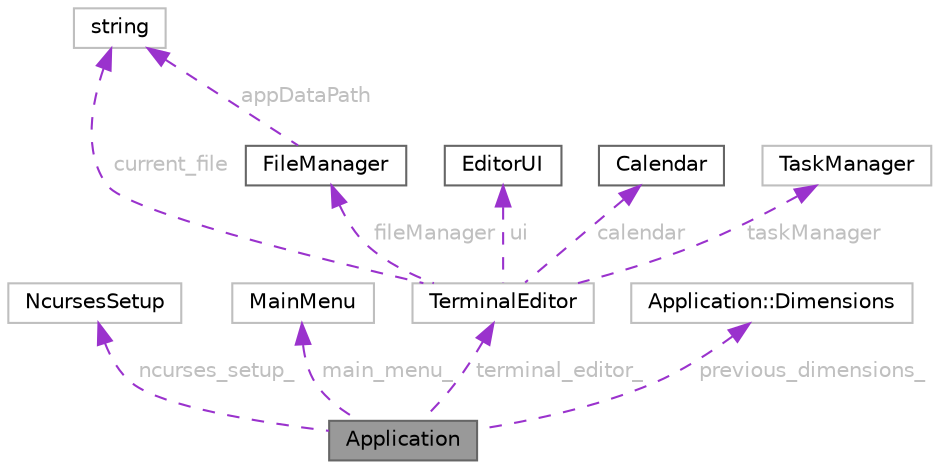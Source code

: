 digraph "Application"
{
 // LATEX_PDF_SIZE
  bgcolor="transparent";
  edge [fontname=Helvetica,fontsize=10,labelfontname=Helvetica,labelfontsize=10];
  node [fontname=Helvetica,fontsize=10,shape=box,height=0.2,width=0.4];
  Node1 [id="Node000001",label="Application",height=0.2,width=0.4,color="gray40", fillcolor="grey60", style="filled", fontcolor="black",tooltip="Main application class managing terminal editor and main menu interfaces @Author Runcong Zhu."];
  Node2 -> Node1 [id="edge1_Node000001_Node000002",dir="back",color="darkorchid3",style="dashed",tooltip=" ",label=" ncurses_setup_",fontcolor="grey" ];
  Node2 [id="Node000002",label="NcursesSetup",height=0.2,width=0.4,color="grey75", fillcolor="white", style="filled",URL="$classNcursesSetup.html",tooltip=" "];
  Node3 -> Node1 [id="edge2_Node000001_Node000003",dir="back",color="darkorchid3",style="dashed",tooltip=" ",label=" main_menu_",fontcolor="grey" ];
  Node3 [id="Node000003",label="MainMenu",height=0.2,width=0.4,color="grey75", fillcolor="white", style="filled",URL="$classMainMenu.html",tooltip=" "];
  Node4 -> Node1 [id="edge3_Node000001_Node000004",dir="back",color="darkorchid3",style="dashed",tooltip=" ",label=" terminal_editor_",fontcolor="grey" ];
  Node4 [id="Node000004",label="TerminalEditor",height=0.2,width=0.4,color="grey75", fillcolor="white", style="filled",URL="$classTerminalEditor.html",tooltip=" "];
  Node5 -> Node4 [id="edge4_Node000004_Node000005",dir="back",color="darkorchid3",style="dashed",tooltip=" ",label=" fileManager",fontcolor="grey" ];
  Node5 [id="Node000005",label="FileManager",height=0.2,width=0.4,color="gray40", fillcolor="white", style="filled",URL="$classFileManager.html",tooltip="The FileManager class is responsible for managing file operations such as loading,..."];
  Node6 -> Node5 [id="edge5_Node000005_Node000006",dir="back",color="darkorchid3",style="dashed",tooltip=" ",label=" appDataPath",fontcolor="grey" ];
  Node6 [id="Node000006",label="string",height=0.2,width=0.4,color="grey75", fillcolor="white", style="filled",tooltip=" "];
  Node7 -> Node4 [id="edge6_Node000004_Node000007",dir="back",color="darkorchid3",style="dashed",tooltip=" ",label=" ui",fontcolor="grey" ];
  Node7 [id="Node000007",label="EditorUI",height=0.2,width=0.4,color="gray40", fillcolor="white", style="filled",URL="$classEditorUI.html",tooltip="Handles the rendering and interaction of a text editor's user interface."];
  Node8 -> Node4 [id="edge7_Node000004_Node000008",dir="back",color="darkorchid3",style="dashed",tooltip=" ",label=" calendar",fontcolor="grey" ];
  Node8 [id="Node000008",label="Calendar",height=0.2,width=0.4,color="gray40", fillcolor="white", style="filled",URL="$classCalendar.html",tooltip="Manages a collection of events and provides functionality for rendering and interacting with a calend..."];
  Node9 -> Node4 [id="edge8_Node000004_Node000009",dir="back",color="darkorchid3",style="dashed",tooltip=" ",label=" taskManager",fontcolor="grey" ];
  Node9 [id="Node000009",label="TaskManager",height=0.2,width=0.4,color="grey75", fillcolor="white", style="filled",URL="$classTaskManager.html",tooltip=" "];
  Node6 -> Node4 [id="edge9_Node000004_Node000006",dir="back",color="darkorchid3",style="dashed",tooltip=" ",label=" current_file",fontcolor="grey" ];
  Node10 -> Node1 [id="edge10_Node000001_Node000010",dir="back",color="darkorchid3",style="dashed",tooltip=" ",label=" previous_dimensions_",fontcolor="grey" ];
  Node10 [id="Node000010",label="Application::Dimensions",height=0.2,width=0.4,color="grey75", fillcolor="white", style="filled",URL="$structApplication_1_1Dimensions.html",tooltip=" "];
}

